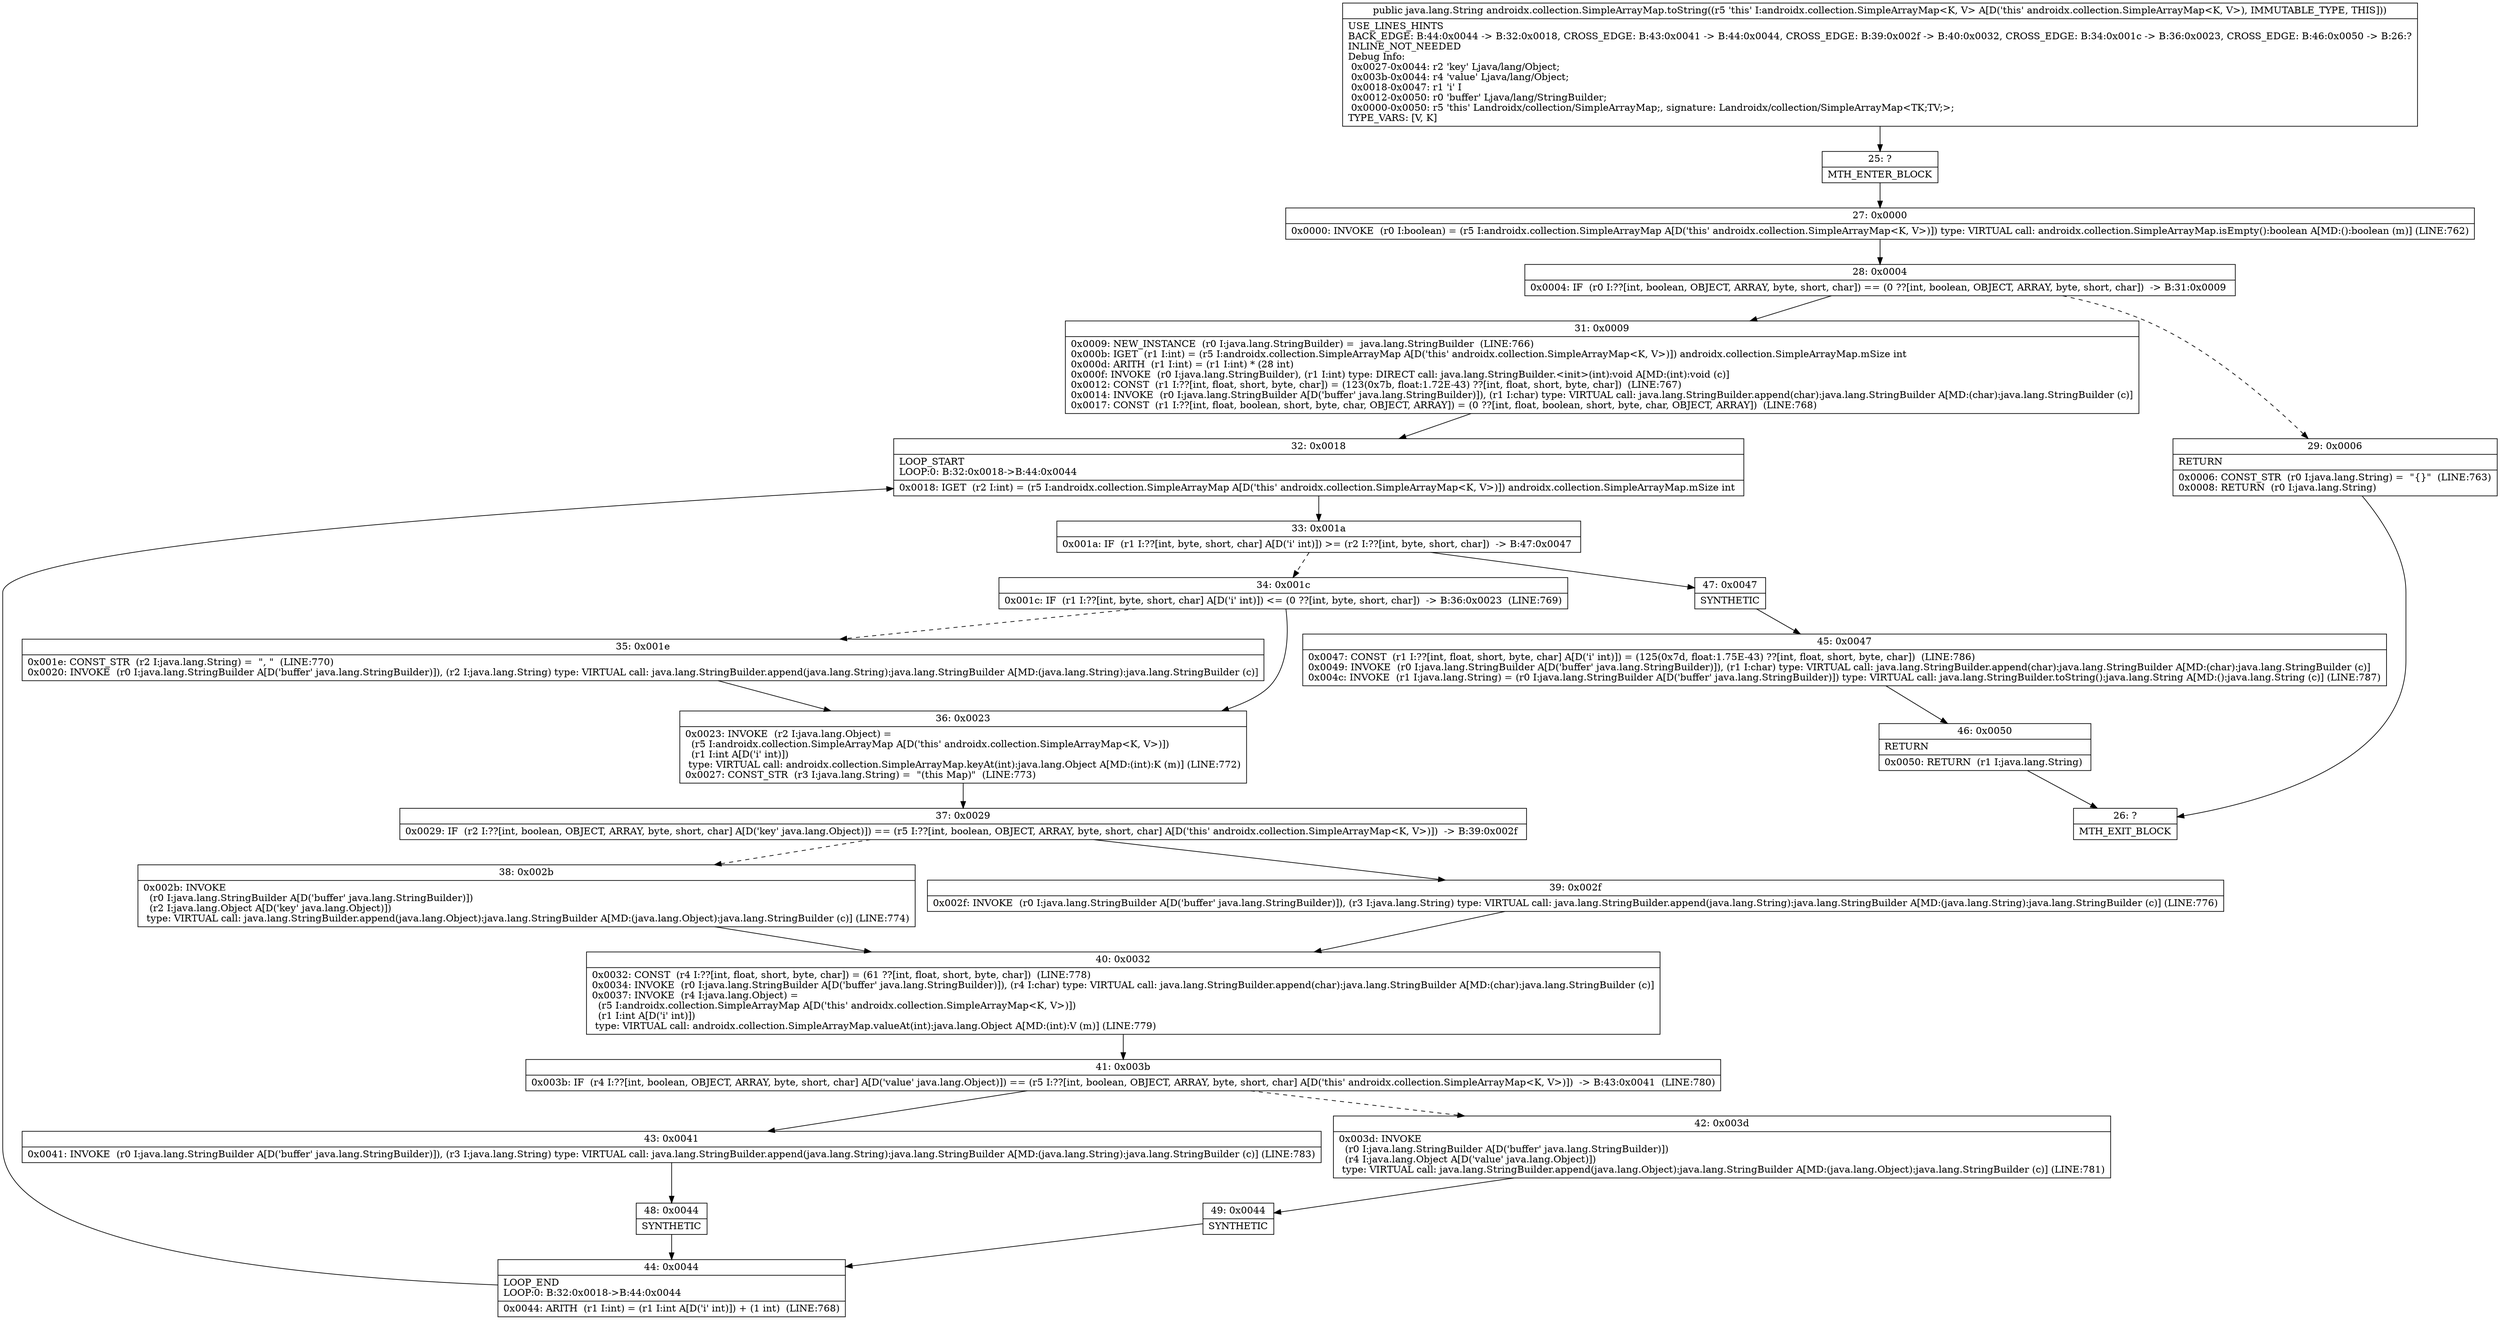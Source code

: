 digraph "CFG forandroidx.collection.SimpleArrayMap.toString()Ljava\/lang\/String;" {
Node_25 [shape=record,label="{25\:\ ?|MTH_ENTER_BLOCK\l}"];
Node_27 [shape=record,label="{27\:\ 0x0000|0x0000: INVOKE  (r0 I:boolean) = (r5 I:androidx.collection.SimpleArrayMap A[D('this' androidx.collection.SimpleArrayMap\<K, V\>)]) type: VIRTUAL call: androidx.collection.SimpleArrayMap.isEmpty():boolean A[MD:():boolean (m)] (LINE:762)\l}"];
Node_28 [shape=record,label="{28\:\ 0x0004|0x0004: IF  (r0 I:??[int, boolean, OBJECT, ARRAY, byte, short, char]) == (0 ??[int, boolean, OBJECT, ARRAY, byte, short, char])  \-\> B:31:0x0009 \l}"];
Node_29 [shape=record,label="{29\:\ 0x0006|RETURN\l|0x0006: CONST_STR  (r0 I:java.lang.String) =  \"\{\}\"  (LINE:763)\l0x0008: RETURN  (r0 I:java.lang.String) \l}"];
Node_26 [shape=record,label="{26\:\ ?|MTH_EXIT_BLOCK\l}"];
Node_31 [shape=record,label="{31\:\ 0x0009|0x0009: NEW_INSTANCE  (r0 I:java.lang.StringBuilder) =  java.lang.StringBuilder  (LINE:766)\l0x000b: IGET  (r1 I:int) = (r5 I:androidx.collection.SimpleArrayMap A[D('this' androidx.collection.SimpleArrayMap\<K, V\>)]) androidx.collection.SimpleArrayMap.mSize int \l0x000d: ARITH  (r1 I:int) = (r1 I:int) * (28 int) \l0x000f: INVOKE  (r0 I:java.lang.StringBuilder), (r1 I:int) type: DIRECT call: java.lang.StringBuilder.\<init\>(int):void A[MD:(int):void (c)]\l0x0012: CONST  (r1 I:??[int, float, short, byte, char]) = (123(0x7b, float:1.72E\-43) ??[int, float, short, byte, char])  (LINE:767)\l0x0014: INVOKE  (r0 I:java.lang.StringBuilder A[D('buffer' java.lang.StringBuilder)]), (r1 I:char) type: VIRTUAL call: java.lang.StringBuilder.append(char):java.lang.StringBuilder A[MD:(char):java.lang.StringBuilder (c)]\l0x0017: CONST  (r1 I:??[int, float, boolean, short, byte, char, OBJECT, ARRAY]) = (0 ??[int, float, boolean, short, byte, char, OBJECT, ARRAY])  (LINE:768)\l}"];
Node_32 [shape=record,label="{32\:\ 0x0018|LOOP_START\lLOOP:0: B:32:0x0018\-\>B:44:0x0044\l|0x0018: IGET  (r2 I:int) = (r5 I:androidx.collection.SimpleArrayMap A[D('this' androidx.collection.SimpleArrayMap\<K, V\>)]) androidx.collection.SimpleArrayMap.mSize int \l}"];
Node_33 [shape=record,label="{33\:\ 0x001a|0x001a: IF  (r1 I:??[int, byte, short, char] A[D('i' int)]) \>= (r2 I:??[int, byte, short, char])  \-\> B:47:0x0047 \l}"];
Node_34 [shape=record,label="{34\:\ 0x001c|0x001c: IF  (r1 I:??[int, byte, short, char] A[D('i' int)]) \<= (0 ??[int, byte, short, char])  \-\> B:36:0x0023  (LINE:769)\l}"];
Node_35 [shape=record,label="{35\:\ 0x001e|0x001e: CONST_STR  (r2 I:java.lang.String) =  \", \"  (LINE:770)\l0x0020: INVOKE  (r0 I:java.lang.StringBuilder A[D('buffer' java.lang.StringBuilder)]), (r2 I:java.lang.String) type: VIRTUAL call: java.lang.StringBuilder.append(java.lang.String):java.lang.StringBuilder A[MD:(java.lang.String):java.lang.StringBuilder (c)]\l}"];
Node_36 [shape=record,label="{36\:\ 0x0023|0x0023: INVOKE  (r2 I:java.lang.Object) = \l  (r5 I:androidx.collection.SimpleArrayMap A[D('this' androidx.collection.SimpleArrayMap\<K, V\>)])\l  (r1 I:int A[D('i' int)])\l type: VIRTUAL call: androidx.collection.SimpleArrayMap.keyAt(int):java.lang.Object A[MD:(int):K (m)] (LINE:772)\l0x0027: CONST_STR  (r3 I:java.lang.String) =  \"(this Map)\"  (LINE:773)\l}"];
Node_37 [shape=record,label="{37\:\ 0x0029|0x0029: IF  (r2 I:??[int, boolean, OBJECT, ARRAY, byte, short, char] A[D('key' java.lang.Object)]) == (r5 I:??[int, boolean, OBJECT, ARRAY, byte, short, char] A[D('this' androidx.collection.SimpleArrayMap\<K, V\>)])  \-\> B:39:0x002f \l}"];
Node_38 [shape=record,label="{38\:\ 0x002b|0x002b: INVOKE  \l  (r0 I:java.lang.StringBuilder A[D('buffer' java.lang.StringBuilder)])\l  (r2 I:java.lang.Object A[D('key' java.lang.Object)])\l type: VIRTUAL call: java.lang.StringBuilder.append(java.lang.Object):java.lang.StringBuilder A[MD:(java.lang.Object):java.lang.StringBuilder (c)] (LINE:774)\l}"];
Node_40 [shape=record,label="{40\:\ 0x0032|0x0032: CONST  (r4 I:??[int, float, short, byte, char]) = (61 ??[int, float, short, byte, char])  (LINE:778)\l0x0034: INVOKE  (r0 I:java.lang.StringBuilder A[D('buffer' java.lang.StringBuilder)]), (r4 I:char) type: VIRTUAL call: java.lang.StringBuilder.append(char):java.lang.StringBuilder A[MD:(char):java.lang.StringBuilder (c)]\l0x0037: INVOKE  (r4 I:java.lang.Object) = \l  (r5 I:androidx.collection.SimpleArrayMap A[D('this' androidx.collection.SimpleArrayMap\<K, V\>)])\l  (r1 I:int A[D('i' int)])\l type: VIRTUAL call: androidx.collection.SimpleArrayMap.valueAt(int):java.lang.Object A[MD:(int):V (m)] (LINE:779)\l}"];
Node_41 [shape=record,label="{41\:\ 0x003b|0x003b: IF  (r4 I:??[int, boolean, OBJECT, ARRAY, byte, short, char] A[D('value' java.lang.Object)]) == (r5 I:??[int, boolean, OBJECT, ARRAY, byte, short, char] A[D('this' androidx.collection.SimpleArrayMap\<K, V\>)])  \-\> B:43:0x0041  (LINE:780)\l}"];
Node_42 [shape=record,label="{42\:\ 0x003d|0x003d: INVOKE  \l  (r0 I:java.lang.StringBuilder A[D('buffer' java.lang.StringBuilder)])\l  (r4 I:java.lang.Object A[D('value' java.lang.Object)])\l type: VIRTUAL call: java.lang.StringBuilder.append(java.lang.Object):java.lang.StringBuilder A[MD:(java.lang.Object):java.lang.StringBuilder (c)] (LINE:781)\l}"];
Node_49 [shape=record,label="{49\:\ 0x0044|SYNTHETIC\l}"];
Node_44 [shape=record,label="{44\:\ 0x0044|LOOP_END\lLOOP:0: B:32:0x0018\-\>B:44:0x0044\l|0x0044: ARITH  (r1 I:int) = (r1 I:int A[D('i' int)]) + (1 int)  (LINE:768)\l}"];
Node_43 [shape=record,label="{43\:\ 0x0041|0x0041: INVOKE  (r0 I:java.lang.StringBuilder A[D('buffer' java.lang.StringBuilder)]), (r3 I:java.lang.String) type: VIRTUAL call: java.lang.StringBuilder.append(java.lang.String):java.lang.StringBuilder A[MD:(java.lang.String):java.lang.StringBuilder (c)] (LINE:783)\l}"];
Node_48 [shape=record,label="{48\:\ 0x0044|SYNTHETIC\l}"];
Node_39 [shape=record,label="{39\:\ 0x002f|0x002f: INVOKE  (r0 I:java.lang.StringBuilder A[D('buffer' java.lang.StringBuilder)]), (r3 I:java.lang.String) type: VIRTUAL call: java.lang.StringBuilder.append(java.lang.String):java.lang.StringBuilder A[MD:(java.lang.String):java.lang.StringBuilder (c)] (LINE:776)\l}"];
Node_47 [shape=record,label="{47\:\ 0x0047|SYNTHETIC\l}"];
Node_45 [shape=record,label="{45\:\ 0x0047|0x0047: CONST  (r1 I:??[int, float, short, byte, char] A[D('i' int)]) = (125(0x7d, float:1.75E\-43) ??[int, float, short, byte, char])  (LINE:786)\l0x0049: INVOKE  (r0 I:java.lang.StringBuilder A[D('buffer' java.lang.StringBuilder)]), (r1 I:char) type: VIRTUAL call: java.lang.StringBuilder.append(char):java.lang.StringBuilder A[MD:(char):java.lang.StringBuilder (c)]\l0x004c: INVOKE  (r1 I:java.lang.String) = (r0 I:java.lang.StringBuilder A[D('buffer' java.lang.StringBuilder)]) type: VIRTUAL call: java.lang.StringBuilder.toString():java.lang.String A[MD:():java.lang.String (c)] (LINE:787)\l}"];
Node_46 [shape=record,label="{46\:\ 0x0050|RETURN\l|0x0050: RETURN  (r1 I:java.lang.String) \l}"];
MethodNode[shape=record,label="{public java.lang.String androidx.collection.SimpleArrayMap.toString((r5 'this' I:androidx.collection.SimpleArrayMap\<K, V\> A[D('this' androidx.collection.SimpleArrayMap\<K, V\>), IMMUTABLE_TYPE, THIS]))  | USE_LINES_HINTS\lBACK_EDGE: B:44:0x0044 \-\> B:32:0x0018, CROSS_EDGE: B:43:0x0041 \-\> B:44:0x0044, CROSS_EDGE: B:39:0x002f \-\> B:40:0x0032, CROSS_EDGE: B:34:0x001c \-\> B:36:0x0023, CROSS_EDGE: B:46:0x0050 \-\> B:26:?\lINLINE_NOT_NEEDED\lDebug Info:\l  0x0027\-0x0044: r2 'key' Ljava\/lang\/Object;\l  0x003b\-0x0044: r4 'value' Ljava\/lang\/Object;\l  0x0018\-0x0047: r1 'i' I\l  0x0012\-0x0050: r0 'buffer' Ljava\/lang\/StringBuilder;\l  0x0000\-0x0050: r5 'this' Landroidx\/collection\/SimpleArrayMap;, signature: Landroidx\/collection\/SimpleArrayMap\<TK;TV;\>;\lTYPE_VARS: [V, K]\l}"];
MethodNode -> Node_25;Node_25 -> Node_27;
Node_27 -> Node_28;
Node_28 -> Node_29[style=dashed];
Node_28 -> Node_31;
Node_29 -> Node_26;
Node_31 -> Node_32;
Node_32 -> Node_33;
Node_33 -> Node_34[style=dashed];
Node_33 -> Node_47;
Node_34 -> Node_35[style=dashed];
Node_34 -> Node_36;
Node_35 -> Node_36;
Node_36 -> Node_37;
Node_37 -> Node_38[style=dashed];
Node_37 -> Node_39;
Node_38 -> Node_40;
Node_40 -> Node_41;
Node_41 -> Node_42[style=dashed];
Node_41 -> Node_43;
Node_42 -> Node_49;
Node_49 -> Node_44;
Node_44 -> Node_32;
Node_43 -> Node_48;
Node_48 -> Node_44;
Node_39 -> Node_40;
Node_47 -> Node_45;
Node_45 -> Node_46;
Node_46 -> Node_26;
}

